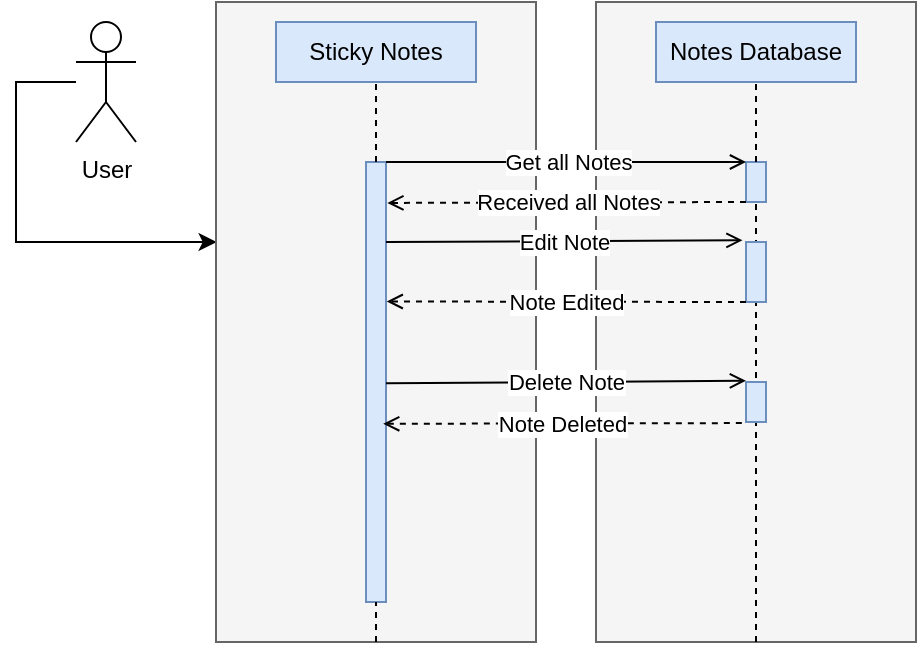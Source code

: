 <mxfile version="27.0.9">
  <diagram name="Page-1" id="3qXq-GlnVwFZRWz04GnU">
    <mxGraphModel dx="587" dy="349" grid="1" gridSize="10" guides="1" tooltips="1" connect="1" arrows="1" fold="1" page="1" pageScale="1" pageWidth="850" pageHeight="1100" math="0" shadow="0">
      <root>
        <mxCell id="0" />
        <mxCell id="1" parent="0" />
        <mxCell id="H1qNoey_P7x1SRQjhViU-8" value="" style="rounded=0;dashed=0;container=0;collapsible=0;recursiveResize=0;fillColor=#f5f5f5;fontColor=#333333;strokeColor=#666666;" parent="1" vertex="1">
          <mxGeometry x="320" y="40" width="160" height="320" as="geometry" />
        </mxCell>
        <mxCell id="H1qNoey_P7x1SRQjhViU-76" value="" style="html=1;verticalAlign=bottom;startArrow=none;endArrow=none;dashed=1;rounded=0;exitX=0.5;exitY=1;exitDx=0;exitDy=0;" parent="H1qNoey_P7x1SRQjhViU-8" source="H1qNoey_P7x1SRQjhViU-8" edge="1">
          <mxGeometry relative="1" as="geometry">
            <mxPoint x="400" y="490" as="sourcePoint" />
            <mxPoint x="80" y="40" as="targetPoint" />
          </mxGeometry>
        </mxCell>
        <mxCell id="H1qNoey_P7x1SRQjhViU-9" value="Notes Database" style="rounded=0;dashed=0;whiteSpace=wrap;html=1;fillColor=#dae8fc;strokeColor=#6c8ebf;" parent="H1qNoey_P7x1SRQjhViU-8" vertex="1">
          <mxGeometry x="30" y="10" width="100" height="30" as="geometry" />
        </mxCell>
        <mxCell id="H1qNoey_P7x1SRQjhViU-10" value="" style="rounded=0;dashed=0;fillColor=#dae8fc;strokeColor=#6c8ebf;" parent="H1qNoey_P7x1SRQjhViU-8" vertex="1">
          <mxGeometry x="75" y="80" width="10" height="20" as="geometry" />
        </mxCell>
        <mxCell id="H1qNoey_P7x1SRQjhViU-11" value="" style="html=1;verticalAlign=bottom;startArrow=none;endArrow=none;dashed=1;rounded=0;" parent="H1qNoey_P7x1SRQjhViU-8" source="H1qNoey_P7x1SRQjhViU-10" target="H1qNoey_P7x1SRQjhViU-9" edge="1">
          <mxGeometry relative="1" as="geometry" />
        </mxCell>
        <mxCell id="H1qNoey_P7x1SRQjhViU-61" value="" style="rounded=0;dashed=0;fillColor=#dae8fc;strokeColor=#6c8ebf;" parent="H1qNoey_P7x1SRQjhViU-8" vertex="1">
          <mxGeometry x="75" y="120" width="10" height="30" as="geometry" />
        </mxCell>
        <mxCell id="H1qNoey_P7x1SRQjhViU-71" value="" style="rounded=0;dashed=0;fillColor=#dae8fc;strokeColor=#6c8ebf;" parent="H1qNoey_P7x1SRQjhViU-8" vertex="1">
          <mxGeometry x="75" y="190" width="10" height="20" as="geometry" />
        </mxCell>
        <mxCell id="H1qNoey_P7x1SRQjhViU-36" style="edgeStyle=orthogonalEdgeStyle;rounded=0;orthogonalLoop=1;jettySize=auto;html=1;entryX=0.002;entryY=0.375;entryDx=0;entryDy=0;entryPerimeter=0;" parent="1" source="H1qNoey_P7x1SRQjhViU-1" target="H1qNoey_P7x1SRQjhViU-2" edge="1">
          <mxGeometry relative="1" as="geometry">
            <mxPoint x="30" y="230" as="targetPoint" />
            <Array as="points">
              <mxPoint x="30" y="80" />
              <mxPoint x="30" y="160" />
            </Array>
          </mxGeometry>
        </mxCell>
        <mxCell id="H1qNoey_P7x1SRQjhViU-2" value="" style="rounded=0;dashed=0;container=0;collapsible=0;recursiveResize=0;fillColor=#f5f5f5;fontColor=#333333;strokeColor=#666666;" parent="1" vertex="1">
          <mxGeometry x="130" y="40" width="160" height="320" as="geometry" />
        </mxCell>
        <mxCell id="H1qNoey_P7x1SRQjhViU-3" value="Sticky Notes" style="rounded=0;dashed=0;whiteSpace=wrap;html=1;fillColor=#dae8fc;strokeColor=#6c8ebf;" parent="H1qNoey_P7x1SRQjhViU-2" vertex="1">
          <mxGeometry x="30" y="10" width="100" height="30" as="geometry" />
        </mxCell>
        <mxCell id="H1qNoey_P7x1SRQjhViU-4" value="" style="rounded=0;dashed=0;direction=west;fillColor=#dae8fc;strokeColor=#6c8ebf;" parent="H1qNoey_P7x1SRQjhViU-2" vertex="1">
          <mxGeometry x="75" y="80" width="10" height="220" as="geometry" />
        </mxCell>
        <mxCell id="H1qNoey_P7x1SRQjhViU-5" value="" style="html=1;verticalAlign=bottom;startArrow=none;endArrow=none;dashed=1;rounded=0;" parent="H1qNoey_P7x1SRQjhViU-2" source="H1qNoey_P7x1SRQjhViU-4" target="H1qNoey_P7x1SRQjhViU-3" edge="1">
          <mxGeometry relative="1" as="geometry" />
        </mxCell>
        <mxCell id="H1qNoey_P7x1SRQjhViU-6" value="" style="html=1;verticalAlign=bottom;startArrow=none;endArrow=none;dashed=1;rounded=0;exitX=0.5;exitY=1;exitDx=0;exitDy=0;" parent="H1qNoey_P7x1SRQjhViU-2" source="H1qNoey_P7x1SRQjhViU-2" target="H1qNoey_P7x1SRQjhViU-4" edge="1">
          <mxGeometry relative="1" as="geometry">
            <mxPoint x="80" y="150" as="sourcePoint" />
          </mxGeometry>
        </mxCell>
        <mxCell id="H1qNoey_P7x1SRQjhViU-70" value="Delete Note" style="verticalAlign=middle;startArrow=none;endArrow=open;endFill=0;rounded=0;exitX=-0.004;exitY=0.267;exitDx=0;exitDy=0;labelPosition=center;verticalLabelPosition=middle;align=center;labelBorderColor=none;html=1;labelBackgroundColor=default;spacing=0;strokeColor=default;endSize=6;targetPerimeterSpacing=0;exitPerimeter=0;entryX=0;entryY=0;entryDx=0;entryDy=0;" parent="H1qNoey_P7x1SRQjhViU-2" edge="1">
          <mxGeometry relative="1" as="geometry">
            <mxPoint x="85.0" y="190.63" as="sourcePoint" />
            <mxPoint x="264.96" y="189.37" as="targetPoint" />
          </mxGeometry>
        </mxCell>
        <mxCell id="H1qNoey_P7x1SRQjhViU-64" value="Edit Note" style="html=1;verticalAlign=middle;startArrow=none;endArrow=open;endFill=0;rounded=0;exitX=0;exitY=1;exitDx=0;exitDy=0;labelPosition=center;verticalLabelPosition=middle;align=center;entryX=-0.176;entryY=-0.028;entryDx=0;entryDy=0;entryPerimeter=0;" parent="H1qNoey_P7x1SRQjhViU-2" target="H1qNoey_P7x1SRQjhViU-61" edge="1">
          <mxGeometry relative="1" as="geometry">
            <mxPoint x="85" y="120" as="sourcePoint" />
            <mxPoint x="260" y="120" as="targetPoint" />
            <Array as="points" />
          </mxGeometry>
        </mxCell>
        <mxCell id="H1qNoey_P7x1SRQjhViU-1" value="User" style="shape=umlActor;verticalLabelPosition=bottom;verticalAlign=top;html=1;" parent="1" vertex="1">
          <mxGeometry x="60" y="50" width="30" height="60" as="geometry" />
        </mxCell>
        <mxCell id="H1qNoey_P7x1SRQjhViU-7" value="Received all Notes" style="html=1;verticalAlign=middle;startArrow=none;endArrow=open;endFill=0;rounded=0;dashed=1;exitX=0;exitY=1;exitDx=0;exitDy=0;entryX=-0.068;entryY=0.907;entryDx=0;entryDy=0;entryPerimeter=0;" parent="1" source="H1qNoey_P7x1SRQjhViU-10" target="H1qNoey_P7x1SRQjhViU-4" edge="1">
          <mxGeometry relative="1" as="geometry">
            <mxPoint x="390" y="160" as="sourcePoint" />
            <mxPoint x="220" y="140" as="targetPoint" />
          </mxGeometry>
        </mxCell>
        <mxCell id="H1qNoey_P7x1SRQjhViU-68" value="Note Edited" style="rounded=0;orthogonalLoop=1;jettySize=auto;html=1;exitX=0;exitY=1;exitDx=0;exitDy=0;dashed=1;movable=1;resizable=1;rotatable=1;deletable=1;editable=1;locked=0;connectable=1;labelPosition=center;verticalLabelPosition=middle;align=center;verticalAlign=middle;endArrow=open;endFill=0;entryX=-0.036;entryY=0.683;entryDx=0;entryDy=0;entryPerimeter=0;" parent="1" target="H1qNoey_P7x1SRQjhViU-4" edge="1">
          <mxGeometry relative="1" as="geometry">
            <mxPoint x="395" y="190" as="sourcePoint" />
            <mxPoint x="290" y="190" as="targetPoint" />
          </mxGeometry>
        </mxCell>
        <mxCell id="H1qNoey_P7x1SRQjhViU-13" value="Get all Notes" style="html=1;verticalAlign=middle;startArrow=none;endArrow=open;endFill=0;rounded=0;exitX=0;exitY=1;exitDx=0;exitDy=0;labelPosition=center;verticalLabelPosition=middle;align=center;entryX=0;entryY=0;entryDx=0;entryDy=0;" parent="1" source="H1qNoey_P7x1SRQjhViU-4" target="H1qNoey_P7x1SRQjhViU-10" edge="1">
          <mxGeometry x="0.009" relative="1" as="geometry">
            <mxPoint x="320" y="120" as="sourcePoint" />
            <mxPoint x="320" y="120" as="targetPoint" />
            <mxPoint as="offset" />
          </mxGeometry>
        </mxCell>
        <mxCell id="H1qNoey_P7x1SRQjhViU-75" value="Note Deleted" style="rounded=0;orthogonalLoop=1;jettySize=auto;html=1;dashed=1;movable=1;resizable=1;rotatable=1;deletable=1;editable=1;locked=0;connectable=1;labelPosition=center;verticalLabelPosition=middle;align=center;verticalAlign=middle;endArrow=open;endFill=0;entryX=0.14;entryY=0.405;entryDx=0;entryDy=0;entryPerimeter=0;exitX=-0.208;exitY=1.027;exitDx=0;exitDy=0;exitPerimeter=0;" parent="1" target="H1qNoey_P7x1SRQjhViU-4" edge="1" source="H1qNoey_P7x1SRQjhViU-71">
          <mxGeometry relative="1" as="geometry">
            <mxPoint x="380" y="250" as="sourcePoint" />
            <mxPoint x="214.4" y="250.3" as="targetPoint" />
          </mxGeometry>
        </mxCell>
      </root>
    </mxGraphModel>
  </diagram>
</mxfile>
